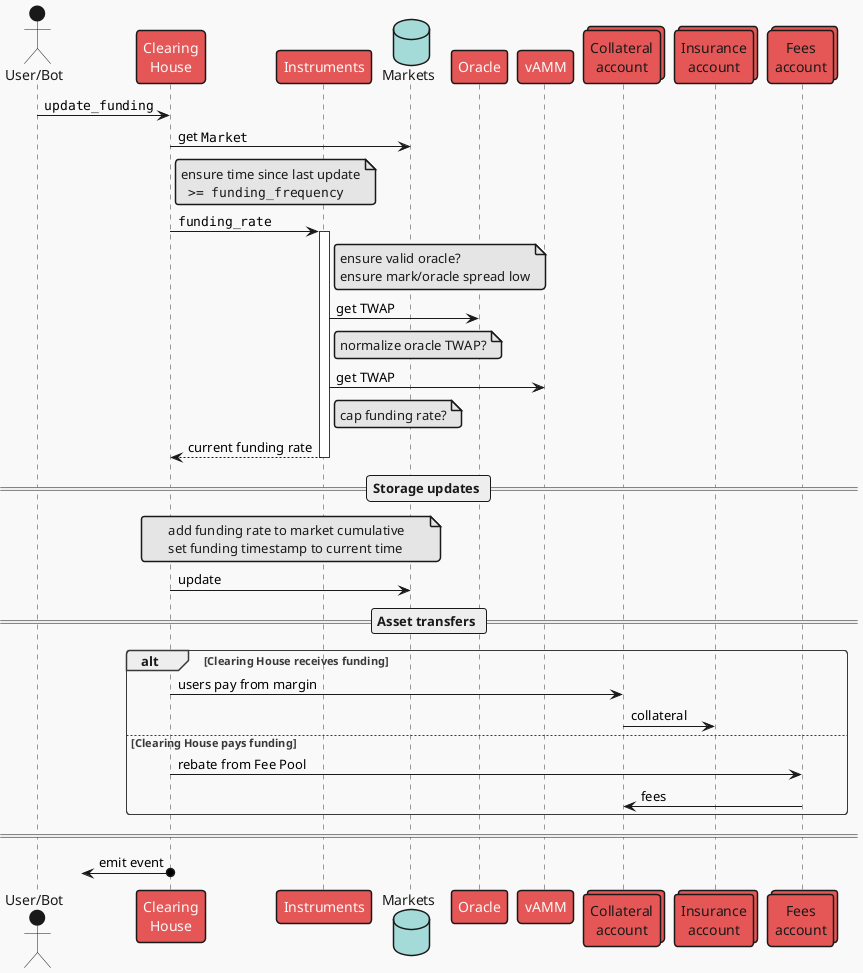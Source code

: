 @startuml update_funding
!theme mars

actor "User/Bot" as user
participant "Clearing\nHouse" as ch
participant "Instruments" as inst
database "Markets" as mkts
participant "Oracle" as oracle
participant "vAMM" as vamm
collections "Collateral\naccount" as vault
collections "Insurance\naccount" as insurance
collections "Fees\naccount" as fees

user -> ch : ""update_funding""

ch -> mkts : get ""Market""

note right ch
ensure time since last update
  "">= funding_frequency""
end note

ch -> inst ++: ""funding_rate""
note right inst
ensure valid oracle?
ensure mark/oracle spread low
end note
inst -> oracle : get TWAP
note right inst
normalize oracle TWAP?
end note
inst -> vamm : get TWAP
note right inst
cap funding rate?
end note
return current funding rate

== Storage updates ==

note over ch, mkts
add funding rate to market cumulative
set funding timestamp to current time
end note
ch -> mkts : update

== Asset transfers ==

alt Clearing House receives funding
    ch -> vault : users pay from margin
    vault -> insurance : collateral
else Clearing House pays funding
    ch -> fees : rebate from Fee Pool
    fees -> vault : fees
end

====

?<-o ch : emit event

@enduml
